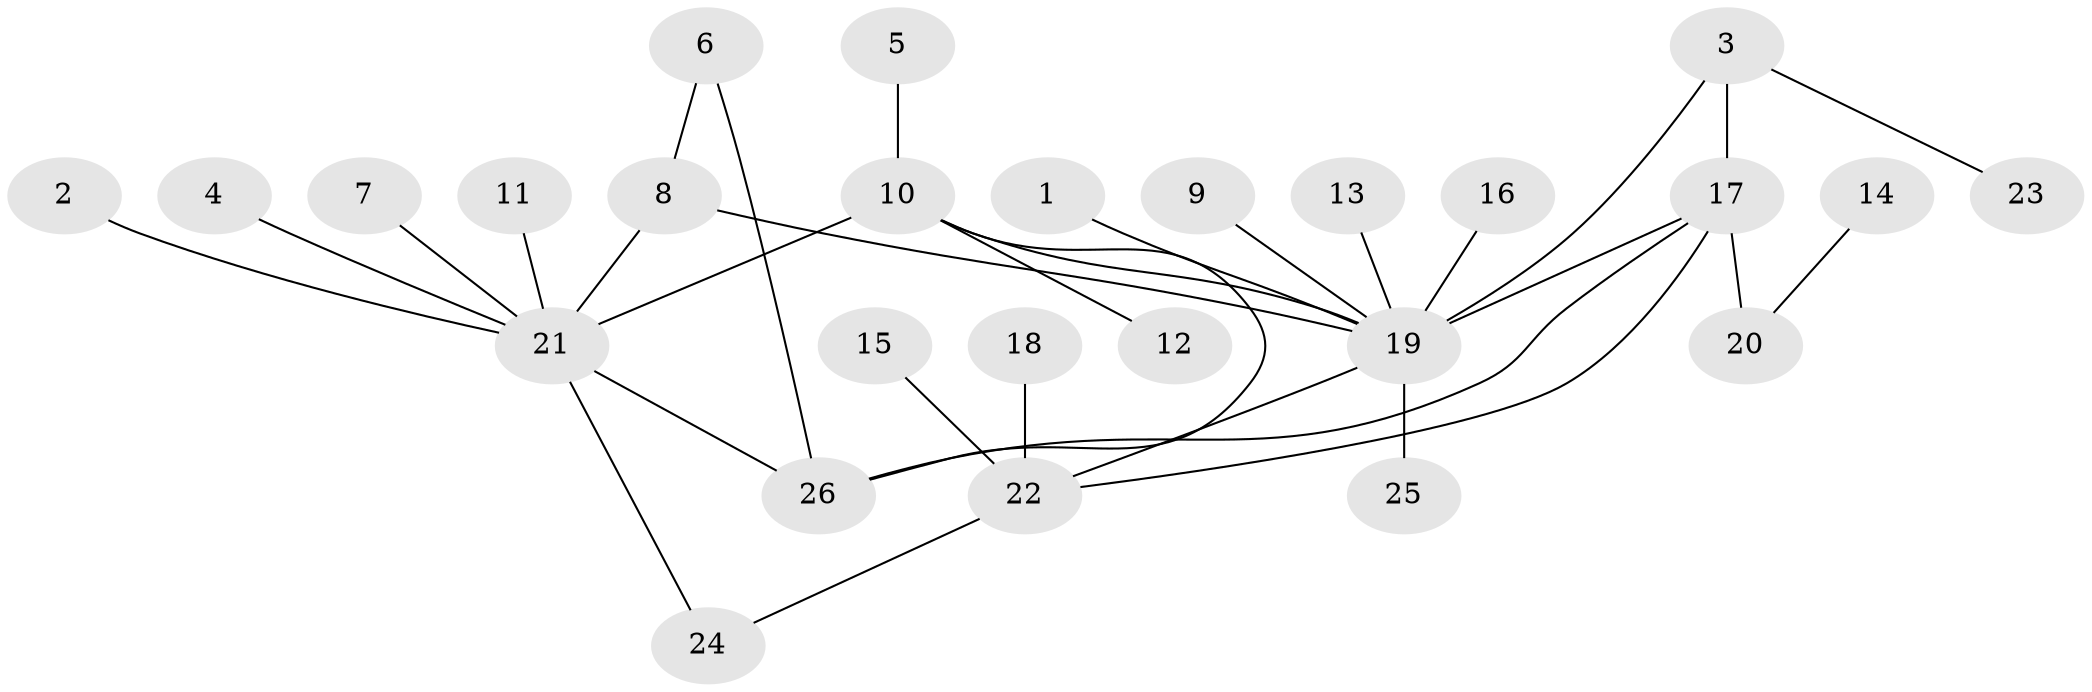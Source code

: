 // original degree distribution, {5: 0.04, 12: 0.02, 10: 0.02, 6: 0.04, 1: 0.54, 4: 0.02, 3: 0.1, 2: 0.22}
// Generated by graph-tools (version 1.1) at 2025/49/03/09/25 03:49:59]
// undirected, 26 vertices, 32 edges
graph export_dot {
graph [start="1"]
  node [color=gray90,style=filled];
  1;
  2;
  3;
  4;
  5;
  6;
  7;
  8;
  9;
  10;
  11;
  12;
  13;
  14;
  15;
  16;
  17;
  18;
  19;
  20;
  21;
  22;
  23;
  24;
  25;
  26;
  1 -- 19 [weight=1.0];
  2 -- 21 [weight=1.0];
  3 -- 17 [weight=1.0];
  3 -- 19 [weight=1.0];
  3 -- 23 [weight=1.0];
  4 -- 21 [weight=1.0];
  5 -- 10 [weight=1.0];
  6 -- 8 [weight=1.0];
  6 -- 26 [weight=1.0];
  7 -- 21 [weight=1.0];
  8 -- 19 [weight=1.0];
  8 -- 21 [weight=1.0];
  9 -- 19 [weight=1.0];
  10 -- 12 [weight=1.0];
  10 -- 19 [weight=1.0];
  10 -- 21 [weight=1.0];
  10 -- 26 [weight=1.0];
  11 -- 21 [weight=1.0];
  13 -- 19 [weight=1.0];
  14 -- 20 [weight=1.0];
  15 -- 22 [weight=1.0];
  16 -- 19 [weight=1.0];
  17 -- 19 [weight=1.0];
  17 -- 20 [weight=1.0];
  17 -- 22 [weight=1.0];
  17 -- 26 [weight=1.0];
  18 -- 22 [weight=1.0];
  19 -- 22 [weight=1.0];
  19 -- 25 [weight=1.0];
  21 -- 24 [weight=1.0];
  21 -- 26 [weight=1.0];
  22 -- 24 [weight=1.0];
}
